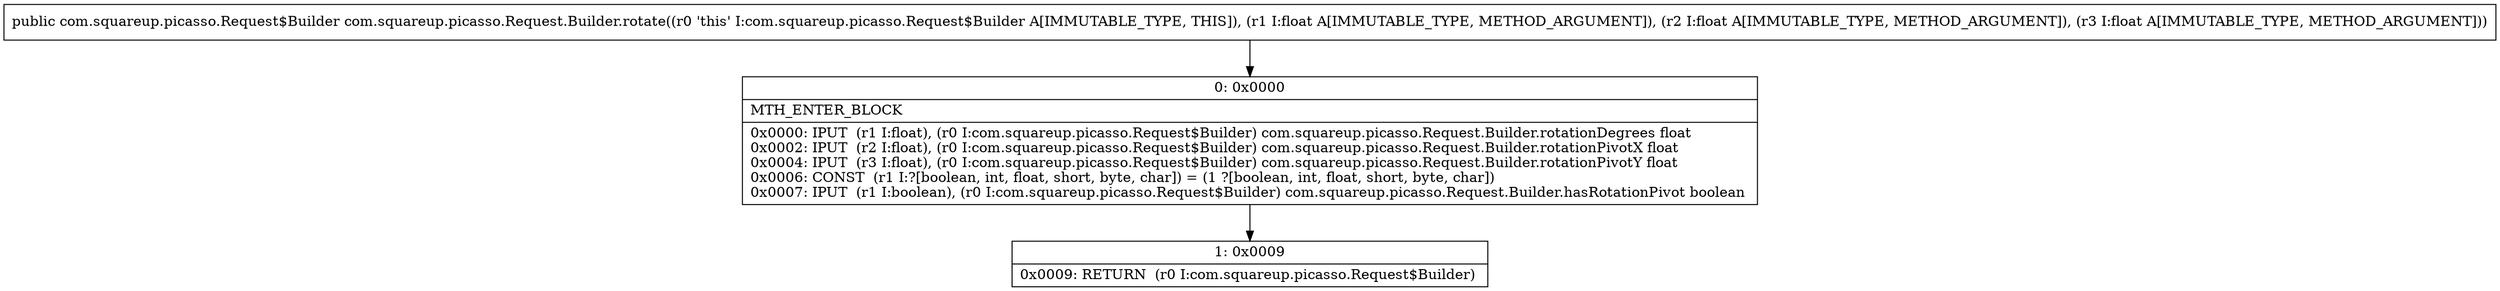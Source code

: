 digraph "CFG forcom.squareup.picasso.Request.Builder.rotate(FFF)Lcom\/squareup\/picasso\/Request$Builder;" {
Node_0 [shape=record,label="{0\:\ 0x0000|MTH_ENTER_BLOCK\l|0x0000: IPUT  (r1 I:float), (r0 I:com.squareup.picasso.Request$Builder) com.squareup.picasso.Request.Builder.rotationDegrees float \l0x0002: IPUT  (r2 I:float), (r0 I:com.squareup.picasso.Request$Builder) com.squareup.picasso.Request.Builder.rotationPivotX float \l0x0004: IPUT  (r3 I:float), (r0 I:com.squareup.picasso.Request$Builder) com.squareup.picasso.Request.Builder.rotationPivotY float \l0x0006: CONST  (r1 I:?[boolean, int, float, short, byte, char]) = (1 ?[boolean, int, float, short, byte, char]) \l0x0007: IPUT  (r1 I:boolean), (r0 I:com.squareup.picasso.Request$Builder) com.squareup.picasso.Request.Builder.hasRotationPivot boolean \l}"];
Node_1 [shape=record,label="{1\:\ 0x0009|0x0009: RETURN  (r0 I:com.squareup.picasso.Request$Builder) \l}"];
MethodNode[shape=record,label="{public com.squareup.picasso.Request$Builder com.squareup.picasso.Request.Builder.rotate((r0 'this' I:com.squareup.picasso.Request$Builder A[IMMUTABLE_TYPE, THIS]), (r1 I:float A[IMMUTABLE_TYPE, METHOD_ARGUMENT]), (r2 I:float A[IMMUTABLE_TYPE, METHOD_ARGUMENT]), (r3 I:float A[IMMUTABLE_TYPE, METHOD_ARGUMENT])) }"];
MethodNode -> Node_0;
Node_0 -> Node_1;
}

